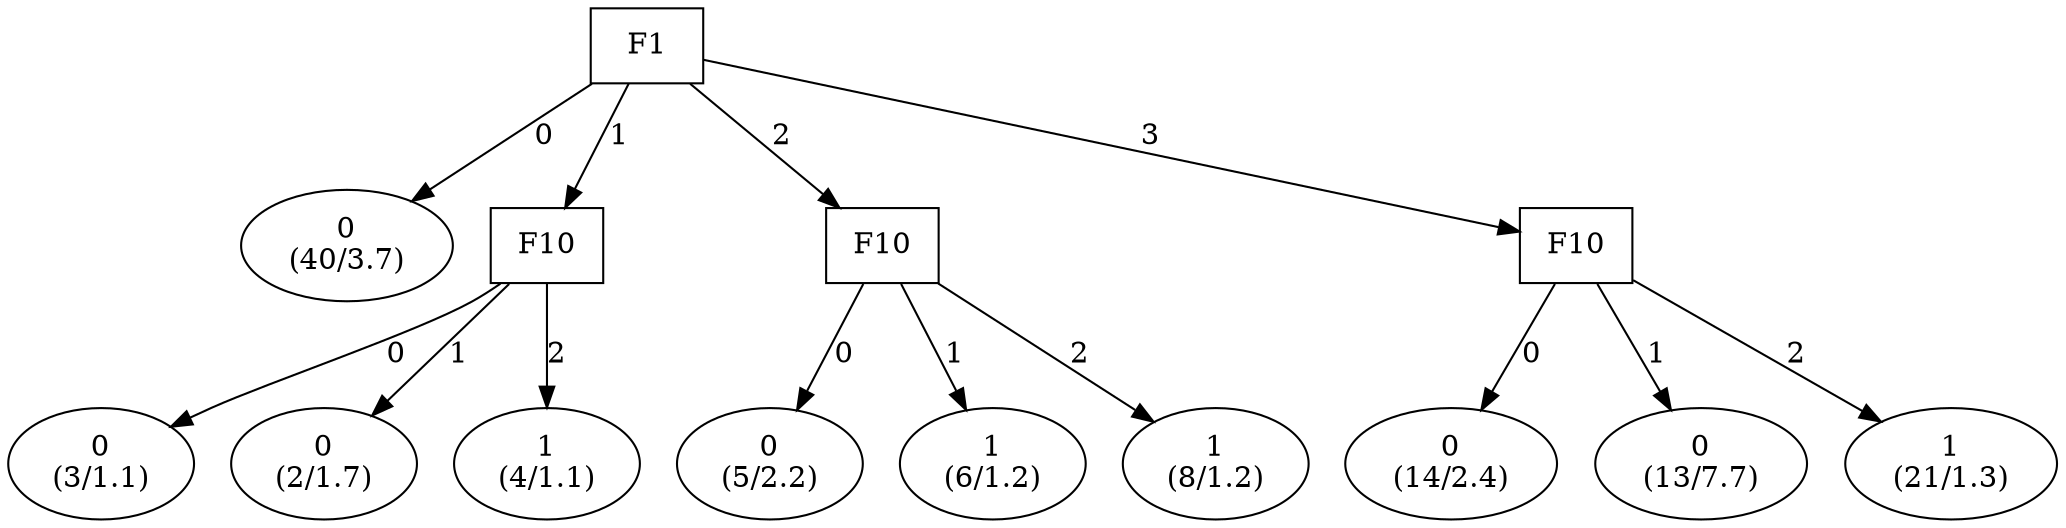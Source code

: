 digraph YaDT {
n0 [ shape=box, label="F1\n"]
n0 -> n1 [label="0"]
n1 [ shape=ellipse, label="0\n(40/3.7)"]
n0 -> n2 [label="1"]
n2 [ shape=box, label="F10\n"]
n2 -> n3 [label="0"]
n3 [ shape=ellipse, label="0\n(3/1.1)"]
n2 -> n4 [label="1"]
n4 [ shape=ellipse, label="0\n(2/1.7)"]
n2 -> n5 [label="2"]
n5 [ shape=ellipse, label="1\n(4/1.1)"]
n0 -> n7 [label="2"]
n7 [ shape=box, label="F10\n"]
n7 -> n8 [label="0"]
n8 [ shape=ellipse, label="0\n(5/2.2)"]
n7 -> n9 [label="1"]
n9 [ shape=ellipse, label="1\n(6/1.2)"]
n7 -> n10 [label="2"]
n10 [ shape=ellipse, label="1\n(8/1.2)"]
n0 -> n12 [label="3"]
n12 [ shape=box, label="F10\n"]
n12 -> n13 [label="0"]
n13 [ shape=ellipse, label="0\n(14/2.4)"]
n12 -> n14 [label="1"]
n14 [ shape=ellipse, label="0\n(13/7.7)"]
n12 -> n15 [label="2"]
n15 [ shape=ellipse, label="1\n(21/1.3)"]
}
